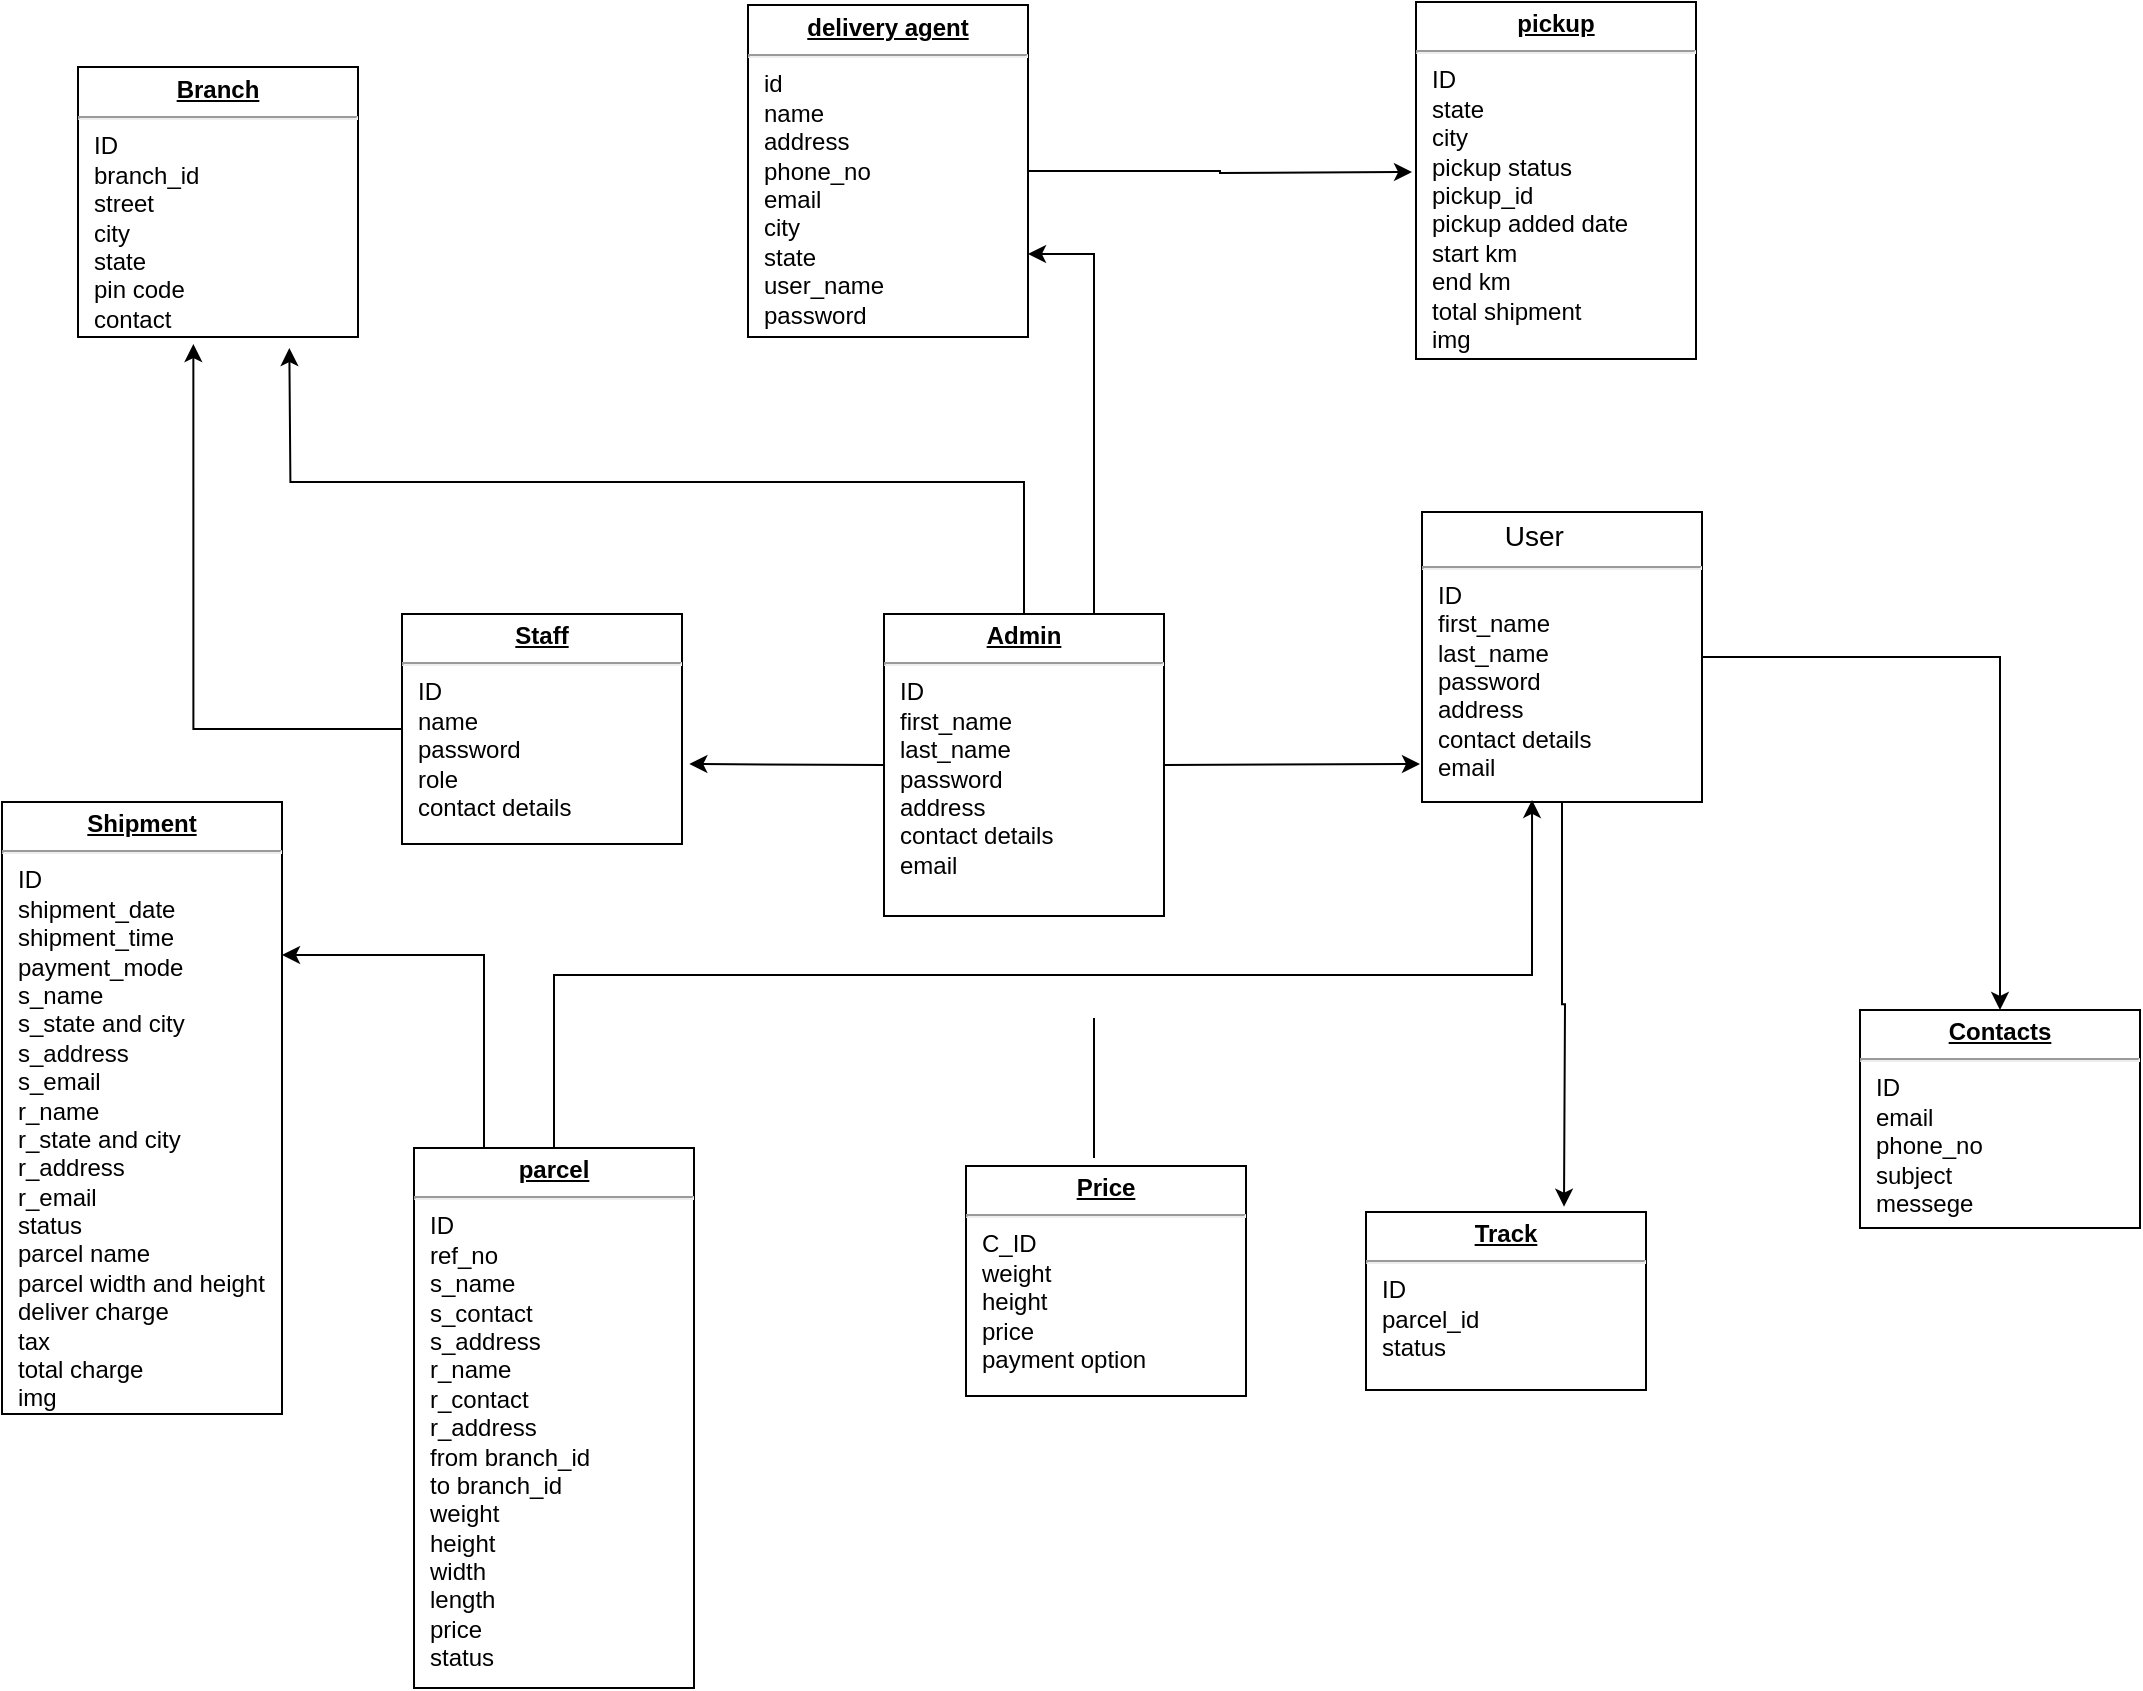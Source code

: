 <mxfile version="24.6.5" type="github">
  <diagram name="Page-1" id="a7904f86-f2b4-8e86-fa97-74104820619b">
    <mxGraphModel dx="1560" dy="796" grid="0" gridSize="10" guides="1" tooltips="1" connect="1" arrows="1" fold="1" page="1" pageScale="1" pageWidth="1100" pageHeight="850" background="none" math="0" shadow="0">
      <root>
        <mxCell id="0" />
        <mxCell id="1" parent="0" />
        <mxCell id="24794b860abc3c2d-1" value="&lt;p style=&quot;margin: 0px ; margin-top: 4px ; text-align: center ; text-decoration: underline&quot;&gt;&lt;b&gt;Track&lt;/b&gt;&lt;/p&gt;&lt;hr&gt;&lt;p style=&quot;margin: 0px ; margin-left: 8px&quot;&gt;ID&lt;/p&gt;&lt;p style=&quot;margin: 0px ; margin-left: 8px&quot;&gt;parcel_id&lt;/p&gt;&lt;p style=&quot;margin: 0px ; margin-left: 8px&quot;&gt;status&lt;/p&gt;" style="verticalAlign=top;align=left;overflow=fill;fontSize=12;fontFamily=Helvetica;html=1;rounded=0;shadow=0;comic=0;labelBackgroundColor=none;strokeWidth=1" parent="1" vertex="1">
          <mxGeometry x="713" y="632" width="140" height="89" as="geometry" />
        </mxCell>
        <mxCell id="P2Tm8Q8LT2K-eASBdmEt-17" style="edgeStyle=orthogonalEdgeStyle;rounded=0;orthogonalLoop=1;jettySize=auto;html=1;exitX=1;exitY=0.5;exitDx=0;exitDy=0;entryX=0.5;entryY=0;entryDx=0;entryDy=0;" edge="1" parent="1" source="24794b860abc3c2d-17" target="24794b860abc3c2d-24">
          <mxGeometry relative="1" as="geometry" />
        </mxCell>
        <mxCell id="P2Tm8Q8LT2K-eASBdmEt-19" style="edgeStyle=orthogonalEdgeStyle;rounded=0;orthogonalLoop=1;jettySize=auto;html=1;exitX=0.5;exitY=1;exitDx=0;exitDy=0;" edge="1" parent="1" source="24794b860abc3c2d-17">
          <mxGeometry relative="1" as="geometry">
            <mxPoint x="812" y="629.333" as="targetPoint" />
          </mxGeometry>
        </mxCell>
        <mxCell id="24794b860abc3c2d-17" value="&lt;p style=&quot;margin: 0px ; margin-top: 4px ; text-align: center ; text-decoration: underline&quot;&gt;&lt;/p&gt;&lt;p style=&quot;margin: 0px ; margin-left: 8px&quot;&gt;&amp;nbsp; &amp;nbsp; &amp;nbsp; &amp;nbsp; &amp;nbsp; &lt;span style=&quot;font-size: 14px;&quot;&gt;User&lt;/span&gt;&lt;/p&gt;&lt;hr&gt;&lt;p style=&quot;margin: 0px ; margin-left: 8px&quot;&gt;&lt;span style=&quot;background-color: initial;&quot;&gt;ID&lt;/span&gt;&lt;/p&gt;&lt;p style=&quot;margin: 0px ; margin-left: 8px&quot;&gt;&lt;span style=&quot;background-color: initial;&quot;&gt;first_name&lt;/span&gt;&lt;/p&gt;&lt;p style=&quot;margin: 0px ; margin-left: 8px&quot;&gt;&lt;span style=&quot;background-color: initial;&quot;&gt;last_name&lt;/span&gt;&lt;/p&gt;&lt;p style=&quot;margin: 0px ; margin-left: 8px&quot;&gt;&lt;span style=&quot;background-color: initial;&quot;&gt;password&lt;/span&gt;&lt;/p&gt;&lt;p style=&quot;margin: 0px ; margin-left: 8px&quot;&gt;&lt;span style=&quot;background-color: initial;&quot;&gt;address&lt;/span&gt;&lt;/p&gt;&lt;p style=&quot;margin: 0px ; margin-left: 8px&quot;&gt;&lt;span style=&quot;background-color: initial;&quot;&gt;contact details&lt;/span&gt;&lt;/p&gt;&lt;p style=&quot;margin: 0px ; margin-left: 8px&quot;&gt;email&lt;/p&gt;&lt;p style=&quot;margin: 0px ; margin-left: 8px&quot;&gt;&lt;br&gt;&lt;/p&gt;&lt;p style=&quot;margin: 0px ; margin-left: 8px&quot;&gt;&lt;span style=&quot;background-color: initial;&quot;&gt;&amp;nbsp; &amp;nbsp;&amp;nbsp;&lt;/span&gt;&lt;/p&gt;" style="verticalAlign=top;align=left;overflow=fill;fontSize=12;fontFamily=Helvetica;html=1;rounded=0;shadow=0;comic=0;labelBackgroundColor=none;strokeWidth=1" parent="1" vertex="1">
          <mxGeometry x="741" y="282" width="140" height="145" as="geometry" />
        </mxCell>
        <mxCell id="P2Tm8Q8LT2K-eASBdmEt-13" style="edgeStyle=orthogonalEdgeStyle;rounded=0;orthogonalLoop=1;jettySize=auto;html=1;exitX=1;exitY=0.5;exitDx=0;exitDy=0;" edge="1" parent="1" source="24794b860abc3c2d-18">
          <mxGeometry relative="1" as="geometry">
            <mxPoint x="740.0" y="408" as="targetPoint" />
          </mxGeometry>
        </mxCell>
        <mxCell id="P2Tm8Q8LT2K-eASBdmEt-21" style="edgeStyle=orthogonalEdgeStyle;rounded=0;orthogonalLoop=1;jettySize=auto;html=1;exitX=0.5;exitY=0;exitDx=0;exitDy=0;" edge="1" parent="1" source="24794b860abc3c2d-18">
          <mxGeometry relative="1" as="geometry">
            <mxPoint x="174.667" y="200" as="targetPoint" />
          </mxGeometry>
        </mxCell>
        <mxCell id="P2Tm8Q8LT2K-eASBdmEt-22" style="edgeStyle=orthogonalEdgeStyle;rounded=0;orthogonalLoop=1;jettySize=auto;html=1;exitX=0.75;exitY=0;exitDx=0;exitDy=0;entryX=1;entryY=0.75;entryDx=0;entryDy=0;" edge="1" parent="1" source="24794b860abc3c2d-18" target="24794b860abc3c2d-29">
          <mxGeometry relative="1" as="geometry" />
        </mxCell>
        <mxCell id="P2Tm8Q8LT2K-eASBdmEt-23" style="edgeStyle=orthogonalEdgeStyle;rounded=0;orthogonalLoop=1;jettySize=auto;html=1;exitX=0;exitY=0.5;exitDx=0;exitDy=0;" edge="1" parent="1" source="24794b860abc3c2d-18">
          <mxGeometry relative="1" as="geometry">
            <mxPoint x="374.667" y="408" as="targetPoint" />
          </mxGeometry>
        </mxCell>
        <mxCell id="24794b860abc3c2d-18" value="&lt;p style=&quot;margin: 0px ; margin-top: 4px ; text-align: center ; text-decoration: underline&quot;&gt;&lt;b&gt;Admin&lt;/b&gt;&lt;/p&gt;&lt;hr&gt;&lt;p style=&quot;margin: 0px 0px 0px 8px;&quot;&gt;&lt;span style=&quot;background-color: initial;&quot;&gt;ID&lt;/span&gt;&lt;/p&gt;&lt;p style=&quot;margin: 0px 0px 0px 8px;&quot;&gt;&lt;span style=&quot;background-color: initial;&quot;&gt;first_name&lt;/span&gt;&lt;/p&gt;&lt;p style=&quot;margin: 0px 0px 0px 8px;&quot;&gt;&lt;span style=&quot;background-color: initial;&quot;&gt;last_name&lt;/span&gt;&lt;/p&gt;&lt;p style=&quot;margin: 0px 0px 0px 8px;&quot;&gt;&lt;span style=&quot;background-color: initial;&quot;&gt;password&lt;/span&gt;&lt;/p&gt;&lt;p style=&quot;margin: 0px 0px 0px 8px;&quot;&gt;&lt;span style=&quot;background-color: initial;&quot;&gt;address&lt;/span&gt;&lt;/p&gt;&lt;p style=&quot;margin: 0px 0px 0px 8px;&quot;&gt;&lt;span style=&quot;background-color: initial;&quot;&gt;contact details&lt;/span&gt;&lt;/p&gt;&lt;p style=&quot;margin: 0px 0px 0px 8px;&quot;&gt;email&lt;/p&gt;" style="verticalAlign=top;align=left;overflow=fill;fontSize=12;fontFamily=Helvetica;html=1;rounded=0;shadow=0;comic=0;labelBackgroundColor=none;strokeWidth=1" parent="1" vertex="1">
          <mxGeometry x="472" y="333" width="140" height="151" as="geometry" />
        </mxCell>
        <mxCell id="P2Tm8Q8LT2K-eASBdmEt-20" style="edgeStyle=orthogonalEdgeStyle;rounded=0;orthogonalLoop=1;jettySize=auto;html=1;exitX=0.25;exitY=0;exitDx=0;exitDy=0;entryX=1;entryY=0.25;entryDx=0;entryDy=0;" edge="1" parent="1" source="24794b860abc3c2d-19" target="P2Tm8Q8LT2K-eASBdmEt-4">
          <mxGeometry relative="1" as="geometry" />
        </mxCell>
        <mxCell id="24794b860abc3c2d-19" value="&lt;p style=&quot;margin: 0px ; margin-top: 4px ; text-align: center ; text-decoration: underline&quot;&gt;&lt;b&gt;parcel&lt;/b&gt;&lt;/p&gt;&lt;hr&gt;&lt;p style=&quot;margin: 0px ; margin-left: 8px&quot;&gt;ID&lt;/p&gt;&lt;p style=&quot;margin: 0px ; margin-left: 8px&quot;&gt;ref_no&lt;/p&gt;&lt;p style=&quot;margin: 0px ; margin-left: 8px&quot;&gt;s_name&lt;/p&gt;&lt;p style=&quot;margin: 0px ; margin-left: 8px&quot;&gt;s_contact&lt;/p&gt;&lt;p style=&quot;margin: 0px ; margin-left: 8px&quot;&gt;s_address&lt;/p&gt;&lt;p style=&quot;margin: 0px ; margin-left: 8px&quot;&gt;r_name&lt;/p&gt;&lt;p style=&quot;margin: 0px ; margin-left: 8px&quot;&gt;r_contact&lt;/p&gt;&lt;p style=&quot;margin: 0px ; margin-left: 8px&quot;&gt;r_address&lt;/p&gt;&lt;p style=&quot;margin: 0px ; margin-left: 8px&quot;&gt;from branch_id&lt;/p&gt;&lt;p style=&quot;margin: 0px ; margin-left: 8px&quot;&gt;to branch_id&lt;/p&gt;&lt;p style=&quot;margin: 0px ; margin-left: 8px&quot;&gt;weight&lt;/p&gt;&lt;p style=&quot;margin: 0px ; margin-left: 8px&quot;&gt;height&lt;/p&gt;&lt;p style=&quot;margin: 0px ; margin-left: 8px&quot;&gt;width&lt;/p&gt;&lt;p style=&quot;margin: 0px ; margin-left: 8px&quot;&gt;length&lt;/p&gt;&lt;p style=&quot;margin: 0px ; margin-left: 8px&quot;&gt;price&lt;/p&gt;&lt;p style=&quot;margin: 0px ; margin-left: 8px&quot;&gt;status&lt;/p&gt;&lt;p style=&quot;margin: 0px ; margin-left: 8px&quot;&gt;&lt;br&gt;&lt;/p&gt;" style="verticalAlign=top;align=left;overflow=fill;fontSize=12;fontFamily=Helvetica;html=1;rounded=0;shadow=0;comic=0;labelBackgroundColor=none;strokeWidth=1" parent="1" vertex="1">
          <mxGeometry x="237" y="600" width="140" height="270" as="geometry" />
        </mxCell>
        <mxCell id="24794b860abc3c2d-20" value="&lt;p style=&quot;margin: 0px ; margin-top: 4px ; text-align: center ; text-decoration: underline&quot;&gt;&lt;b&gt;Branch&lt;/b&gt;&lt;/p&gt;&lt;hr&gt;&lt;p style=&quot;margin: 0px ; margin-left: 8px&quot;&gt;ID&lt;/p&gt;&lt;p style=&quot;margin: 0px ; margin-left: 8px&quot;&gt;branch_id&lt;/p&gt;&lt;p style=&quot;margin: 0px ; margin-left: 8px&quot;&gt;street&lt;/p&gt;&lt;p style=&quot;margin: 0px ; margin-left: 8px&quot;&gt;city&lt;/p&gt;&lt;p style=&quot;margin: 0px ; margin-left: 8px&quot;&gt;state&lt;/p&gt;&lt;p style=&quot;margin: 0px ; margin-left: 8px&quot;&gt;pin code&lt;/p&gt;&lt;p style=&quot;margin: 0px ; margin-left: 8px&quot;&gt;contact&lt;/p&gt;&lt;p style=&quot;margin: 0px ; margin-left: 8px&quot;&gt;&lt;br&gt;&lt;/p&gt;&lt;p style=&quot;margin: 0px ; margin-left: 8px&quot;&gt;&lt;br&gt;&lt;/p&gt;&lt;p style=&quot;margin: 0px ; margin-left: 8px&quot;&gt;&lt;br&gt;&lt;/p&gt;" style="verticalAlign=top;align=left;overflow=fill;fontSize=12;fontFamily=Helvetica;html=1;rounded=0;shadow=0;comic=0;labelBackgroundColor=none;strokeWidth=1" parent="1" vertex="1">
          <mxGeometry x="69" y="59.5" width="140" height="135" as="geometry" />
        </mxCell>
        <mxCell id="24794b860abc3c2d-21" value="&lt;p style=&quot;margin: 0px ; margin-top: 4px ; text-align: center ; text-decoration: underline&quot;&gt;&lt;b&gt;Staff&lt;/b&gt;&lt;/p&gt;&lt;hr&gt;&lt;p style=&quot;margin: 0px ; margin-left: 8px&quot;&gt;ID&lt;/p&gt;&lt;p style=&quot;margin: 0px ; margin-left: 8px&quot;&gt;name&lt;/p&gt;&lt;p style=&quot;margin: 0px ; margin-left: 8px&quot;&gt;&lt;span style=&quot;background-color: initial;&quot;&gt;password&lt;/span&gt;&lt;/p&gt;&lt;p style=&quot;margin: 0px ; margin-left: 8px&quot;&gt;&lt;span style=&quot;background-color: initial;&quot;&gt;role&lt;/span&gt;&lt;/p&gt;&lt;p style=&quot;margin: 0px ; margin-left: 8px&quot;&gt;contact details&lt;/p&gt;" style="verticalAlign=top;align=left;overflow=fill;fontSize=12;fontFamily=Helvetica;html=1;rounded=0;shadow=0;comic=0;labelBackgroundColor=none;strokeWidth=1" parent="1" vertex="1">
          <mxGeometry x="231" y="333" width="140" height="115" as="geometry" />
        </mxCell>
        <mxCell id="24794b860abc3c2d-24" value="&lt;p style=&quot;margin: 0px ; margin-top: 4px ; text-align: center ; text-decoration: underline&quot;&gt;&lt;b&gt;Contacts&lt;/b&gt;&lt;/p&gt;&lt;hr&gt;&lt;p style=&quot;margin: 0px ; margin-left: 8px&quot;&gt;ID&lt;/p&gt;&lt;p style=&quot;margin: 0px ; margin-left: 8px&quot;&gt;email&lt;/p&gt;&lt;p style=&quot;margin: 0px ; margin-left: 8px&quot;&gt;phone_no&lt;/p&gt;&lt;p style=&quot;margin: 0px ; margin-left: 8px&quot;&gt;subject&lt;/p&gt;&lt;p style=&quot;margin: 0px ; margin-left: 8px&quot;&gt;messege&lt;/p&gt;" style="verticalAlign=top;align=left;overflow=fill;fontSize=12;fontFamily=Helvetica;html=1;rounded=0;shadow=0;comic=0;labelBackgroundColor=none;strokeWidth=1" parent="1" vertex="1">
          <mxGeometry x="960" y="531" width="140" height="109" as="geometry" />
        </mxCell>
        <mxCell id="24794b860abc3c2d-26" value="&lt;p style=&quot;margin: 0px ; margin-top: 4px ; text-align: center ; text-decoration: underline&quot;&gt;&lt;b&gt;pickup&lt;/b&gt;&lt;/p&gt;&lt;hr&gt;&lt;p style=&quot;margin: 0px ; margin-left: 8px&quot;&gt;ID&lt;/p&gt;&lt;p style=&quot;margin: 0px ; margin-left: 8px&quot;&gt;state&lt;/p&gt;&lt;p style=&quot;margin: 0px ; margin-left: 8px&quot;&gt;city&lt;/p&gt;&lt;p style=&quot;margin: 0px ; margin-left: 8px&quot;&gt;pickup status&lt;/p&gt;&lt;p style=&quot;margin: 0px ; margin-left: 8px&quot;&gt;pickup_id&lt;/p&gt;&lt;p style=&quot;margin: 0px ; margin-left: 8px&quot;&gt;pickup added date&lt;/p&gt;&lt;p style=&quot;margin: 0px ; margin-left: 8px&quot;&gt;start km&lt;/p&gt;&lt;p style=&quot;margin: 0px ; margin-left: 8px&quot;&gt;end km&lt;/p&gt;&lt;p style=&quot;margin: 0px ; margin-left: 8px&quot;&gt;total shipment&lt;/p&gt;&lt;p style=&quot;margin: 0px ; margin-left: 8px&quot;&gt;img&lt;/p&gt;" style="verticalAlign=top;align=left;overflow=fill;fontSize=12;fontFamily=Helvetica;html=1;rounded=0;shadow=0;comic=0;labelBackgroundColor=none;strokeWidth=1" parent="1" vertex="1">
          <mxGeometry x="738" y="27" width="140" height="178.5" as="geometry" />
        </mxCell>
        <mxCell id="P2Tm8Q8LT2K-eASBdmEt-12" style="edgeStyle=orthogonalEdgeStyle;rounded=0;orthogonalLoop=1;jettySize=auto;html=1;exitX=1;exitY=0.5;exitDx=0;exitDy=0;" edge="1" parent="1" source="24794b860abc3c2d-29">
          <mxGeometry relative="1" as="geometry">
            <mxPoint x="736" y="112" as="targetPoint" />
          </mxGeometry>
        </mxCell>
        <mxCell id="24794b860abc3c2d-29" value="&lt;p style=&quot;margin: 0px ; margin-top: 4px ; text-align: center ; text-decoration: underline&quot;&gt;&lt;b&gt;delivery agent&lt;/b&gt;&lt;/p&gt;&lt;hr&gt;&lt;p style=&quot;margin: 0px ; margin-left: 8px&quot;&gt;id&lt;/p&gt;&lt;p style=&quot;margin: 0px ; margin-left: 8px&quot;&gt;name&lt;/p&gt;&lt;p style=&quot;margin: 0px ; margin-left: 8px&quot;&gt;address&lt;/p&gt;&lt;p style=&quot;margin: 0px ; margin-left: 8px&quot;&gt;phone_no&lt;/p&gt;&lt;p style=&quot;margin: 0px ; margin-left: 8px&quot;&gt;email&lt;/p&gt;&lt;p style=&quot;margin: 0px ; margin-left: 8px&quot;&gt;city&lt;/p&gt;&lt;p style=&quot;margin: 0px ; margin-left: 8px&quot;&gt;state&lt;/p&gt;&lt;p style=&quot;margin: 0px ; margin-left: 8px&quot;&gt;user_name&lt;/p&gt;&lt;p style=&quot;margin: 0px ; margin-left: 8px&quot;&gt;password&lt;/p&gt;&lt;p style=&quot;margin: 0px ; margin-left: 8px&quot;&gt;&lt;br&gt;&lt;/p&gt;" style="verticalAlign=top;align=left;overflow=fill;fontSize=12;fontFamily=Helvetica;html=1;rounded=0;shadow=0;comic=0;labelBackgroundColor=none;strokeWidth=1" parent="1" vertex="1">
          <mxGeometry x="404" y="28.5" width="140" height="166" as="geometry" />
        </mxCell>
        <mxCell id="JFg6oYVMDjqJ7ngcQn9I-3" style="edgeStyle=orthogonalEdgeStyle;rounded=0;orthogonalLoop=1;jettySize=auto;html=1;exitX=0.5;exitY=1;exitDx=0;exitDy=0;" parent="1" source="24794b860abc3c2d-21" target="24794b860abc3c2d-21" edge="1">
          <mxGeometry relative="1" as="geometry" />
        </mxCell>
        <mxCell id="24794b860abc3c2d-23" value="&lt;p style=&quot;margin: 0px ; margin-top: 4px ; text-align: center ; text-decoration: underline&quot;&gt;&lt;b&gt;Price&lt;/b&gt;&lt;/p&gt;&lt;hr&gt;&lt;p style=&quot;margin: 0px ; margin-left: 8px&quot;&gt;C_ID&lt;/p&gt;&lt;p style=&quot;margin: 0px ; margin-left: 8px&quot;&gt;weight&lt;/p&gt;&lt;p style=&quot;margin: 0px ; margin-left: 8px&quot;&gt;height&lt;/p&gt;&lt;p style=&quot;margin: 0px ; margin-left: 8px&quot;&gt;price&lt;/p&gt;&lt;p style=&quot;margin: 0px ; margin-left: 8px&quot;&gt;payment option&lt;/p&gt;&lt;p style=&quot;margin: 0px ; margin-left: 8px&quot;&gt;&lt;br&gt;&lt;/p&gt;&lt;p style=&quot;margin: 0px ; margin-left: 8px&quot;&gt;&lt;br&gt;&lt;/p&gt;" style="verticalAlign=top;align=left;overflow=fill;fontSize=12;fontFamily=Helvetica;html=1;rounded=0;shadow=0;comic=0;labelBackgroundColor=none;strokeWidth=1;direction=west;" parent="1" vertex="1">
          <mxGeometry x="513" y="609" width="140" height="115" as="geometry" />
        </mxCell>
        <mxCell id="P2Tm8Q8LT2K-eASBdmEt-4" value="&lt;p style=&quot;margin: 0px ; margin-top: 4px ; text-align: center ; text-decoration: underline&quot;&gt;&lt;b&gt;Shipment&lt;/b&gt;&lt;/p&gt;&lt;hr&gt;&lt;p style=&quot;margin: 0px ; margin-left: 8px&quot;&gt;ID&lt;/p&gt;&lt;p style=&quot;margin: 0px ; margin-left: 8px&quot;&gt;shipment_date&lt;/p&gt;&lt;p style=&quot;margin: 0px ; margin-left: 8px&quot;&gt;shipment_time&lt;/p&gt;&lt;p style=&quot;margin: 0px ; margin-left: 8px&quot;&gt;payment_mode&lt;/p&gt;&lt;p style=&quot;margin: 0px ; margin-left: 8px&quot;&gt;s_name&lt;/p&gt;&lt;p style=&quot;margin: 0px ; margin-left: 8px&quot;&gt;s_state and city&lt;/p&gt;&lt;p style=&quot;margin: 0px ; margin-left: 8px&quot;&gt;s_address&lt;/p&gt;&lt;p style=&quot;margin: 0px ; margin-left: 8px&quot;&gt;s_email&lt;/p&gt;&lt;p style=&quot;margin: 0px ; margin-left: 8px&quot;&gt;r_name&lt;/p&gt;&lt;p style=&quot;margin: 0px 0px 0px 8px;&quot;&gt;r_state and city&lt;/p&gt;&lt;p style=&quot;margin: 0px 0px 0px 8px;&quot;&gt;r_address&lt;/p&gt;&lt;p style=&quot;margin: 0px 0px 0px 8px;&quot;&gt;r_email&lt;/p&gt;&lt;p style=&quot;margin: 0px 0px 0px 8px;&quot;&gt;status&lt;/p&gt;&lt;p style=&quot;margin: 0px 0px 0px 8px;&quot;&gt;parcel name&lt;/p&gt;&lt;p style=&quot;margin: 0px 0px 0px 8px;&quot;&gt;parcel width and height&lt;/p&gt;&lt;p style=&quot;margin: 0px 0px 0px 8px;&quot;&gt;deliver charge&lt;/p&gt;&lt;p style=&quot;margin: 0px 0px 0px 8px;&quot;&gt;tax&lt;/p&gt;&lt;p style=&quot;margin: 0px 0px 0px 8px;&quot;&gt;total charge&lt;/p&gt;&lt;p style=&quot;margin: 0px 0px 0px 8px;&quot;&gt;img&lt;/p&gt;&lt;p style=&quot;margin: 0px ; margin-left: 8px&quot;&gt;&lt;br&gt;&lt;/p&gt;" style="verticalAlign=top;align=left;overflow=fill;fontSize=12;fontFamily=Helvetica;html=1;rounded=0;shadow=0;comic=0;labelBackgroundColor=none;strokeWidth=1" vertex="1" parent="1">
          <mxGeometry x="31" y="427" width="140" height="306" as="geometry" />
        </mxCell>
        <mxCell id="P2Tm8Q8LT2K-eASBdmEt-6" style="edgeStyle=orthogonalEdgeStyle;rounded=0;orthogonalLoop=1;jettySize=auto;html=1;exitX=0.5;exitY=1;exitDx=0;exitDy=0;" edge="1" parent="1" source="24794b860abc3c2d-24" target="24794b860abc3c2d-24">
          <mxGeometry relative="1" as="geometry" />
        </mxCell>
        <mxCell id="P2Tm8Q8LT2K-eASBdmEt-10" style="edgeStyle=orthogonalEdgeStyle;rounded=0;orthogonalLoop=1;jettySize=auto;html=1;exitX=0;exitY=0.5;exitDx=0;exitDy=0;entryX=0.412;entryY=1.026;entryDx=0;entryDy=0;entryPerimeter=0;" edge="1" parent="1" source="24794b860abc3c2d-21" target="24794b860abc3c2d-20">
          <mxGeometry relative="1" as="geometry" />
        </mxCell>
        <mxCell id="P2Tm8Q8LT2K-eASBdmEt-15" style="edgeStyle=orthogonalEdgeStyle;rounded=0;orthogonalLoop=1;jettySize=auto;html=1;exitX=0.5;exitY=0;exitDx=0;exitDy=0;entryX=0.393;entryY=0.993;entryDx=0;entryDy=0;entryPerimeter=0;" edge="1" parent="1" source="24794b860abc3c2d-19" target="24794b860abc3c2d-17">
          <mxGeometry relative="1" as="geometry" />
        </mxCell>
        <mxCell id="P2Tm8Q8LT2K-eASBdmEt-16" value="" style="endArrow=none;html=1;rounded=0;" edge="1" parent="1">
          <mxGeometry width="50" height="50" relative="1" as="geometry">
            <mxPoint x="577" y="605" as="sourcePoint" />
            <mxPoint x="577" y="535" as="targetPoint" />
          </mxGeometry>
        </mxCell>
      </root>
    </mxGraphModel>
  </diagram>
</mxfile>
